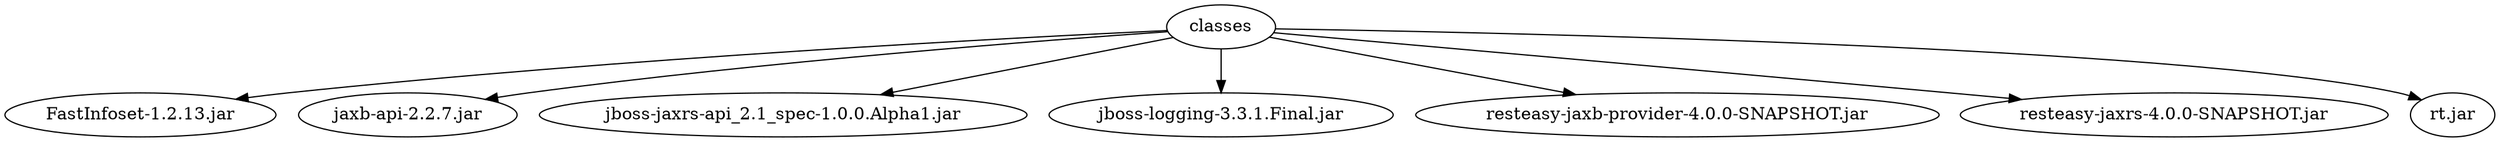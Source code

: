digraph "summary" {
  "classes"                                          -> "FastInfoset-1.2.13.jar";
  "classes"                                          -> "jaxb-api-2.2.7.jar";
  "classes"                                          -> "jboss-jaxrs-api_2.1_spec-1.0.0.Alpha1.jar";
  "classes"                                          -> "jboss-logging-3.3.1.Final.jar";
  "classes"                                          -> "resteasy-jaxb-provider-4.0.0-SNAPSHOT.jar";
  "classes"                                          -> "resteasy-jaxrs-4.0.0-SNAPSHOT.jar";
  "classes"                                          -> "rt.jar";
}
